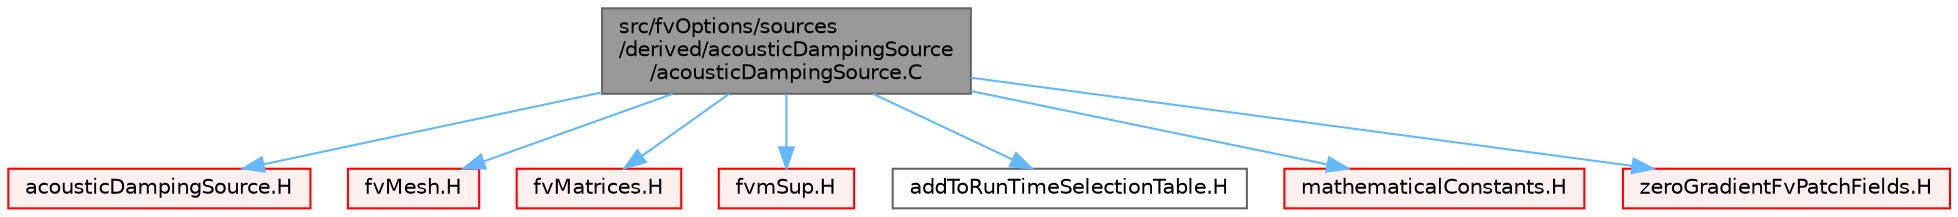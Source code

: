 digraph "src/fvOptions/sources/derived/acousticDampingSource/acousticDampingSource.C"
{
 // LATEX_PDF_SIZE
  bgcolor="transparent";
  edge [fontname=Helvetica,fontsize=10,labelfontname=Helvetica,labelfontsize=10];
  node [fontname=Helvetica,fontsize=10,shape=box,height=0.2,width=0.4];
  Node1 [id="Node000001",label="src/fvOptions/sources\l/derived/acousticDampingSource\l/acousticDampingSource.C",height=0.2,width=0.4,color="gray40", fillcolor="grey60", style="filled", fontcolor="black",tooltip=" "];
  Node1 -> Node2 [id="edge1_Node000001_Node000002",color="steelblue1",style="solid",tooltip=" "];
  Node2 [id="Node000002",label="acousticDampingSource.H",height=0.2,width=0.4,color="red", fillcolor="#FFF0F0", style="filled",URL="$acousticDampingSource_8H.html",tooltip=" "];
  Node1 -> Node166 [id="edge2_Node000001_Node000166",color="steelblue1",style="solid",tooltip=" "];
  Node166 [id="Node000166",label="fvMesh.H",height=0.2,width=0.4,color="red", fillcolor="#FFF0F0", style="filled",URL="$fvMesh_8H.html",tooltip=" "];
  Node1 -> Node411 [id="edge3_Node000001_Node000411",color="steelblue1",style="solid",tooltip=" "];
  Node411 [id="Node000411",label="fvMatrices.H",height=0.2,width=0.4,color="red", fillcolor="#FFF0F0", style="filled",URL="$fvMatrices_8H.html",tooltip="A special matrix type and solver, designed for finite volume solutions of scalar equations."];
  Node1 -> Node426 [id="edge4_Node000001_Node000426",color="steelblue1",style="solid",tooltip=" "];
  Node426 [id="Node000426",label="fvmSup.H",height=0.2,width=0.4,color="red", fillcolor="#FFF0F0", style="filled",URL="$fvmSup_8H.html",tooltip="Calculate the finiteVolume matrix for implicit and explicit sources."];
  Node1 -> Node429 [id="edge5_Node000001_Node000429",color="steelblue1",style="solid",tooltip=" "];
  Node429 [id="Node000429",label="addToRunTimeSelectionTable.H",height=0.2,width=0.4,color="grey40", fillcolor="white", style="filled",URL="$addToRunTimeSelectionTable_8H.html",tooltip="Macros for easy insertion into run-time selection tables."];
  Node1 -> Node430 [id="edge6_Node000001_Node000430",color="steelblue1",style="solid",tooltip=" "];
  Node430 [id="Node000430",label="mathematicalConstants.H",height=0.2,width=0.4,color="red", fillcolor="#FFF0F0", style="filled",URL="$mathematicalConstants_8H.html",tooltip=" "];
  Node1 -> Node431 [id="edge7_Node000001_Node000431",color="steelblue1",style="solid",tooltip=" "];
  Node431 [id="Node000431",label="zeroGradientFvPatchFields.H",height=0.2,width=0.4,color="red", fillcolor="#FFF0F0", style="filled",URL="$zeroGradientFvPatchFields_8H.html",tooltip=" "];
}
